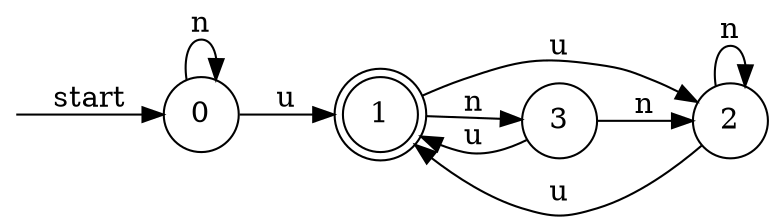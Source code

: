 digraph dfa {
    rankdir = LR;
    node [shape = circle];
    __start [style = invis, shape = point];
    __start -> "0" [ label = "start" ];
    node [shape = doublecircle]; "1"
    node [shape = circle];
    "2" -> "2" [ label = "n" ];
    "2" -> "1" [ label = "u" ];
    "3" -> "2" [ label = "n" ];
    "3" -> "1" [ label = "u" ];
    "0" -> "0" [ label = "n" ];
    "0" -> "1" [ label = "u" ];
    "1" -> "3" [ label = "n" ];
    "1" -> "2" [ label = "u" ];
}
